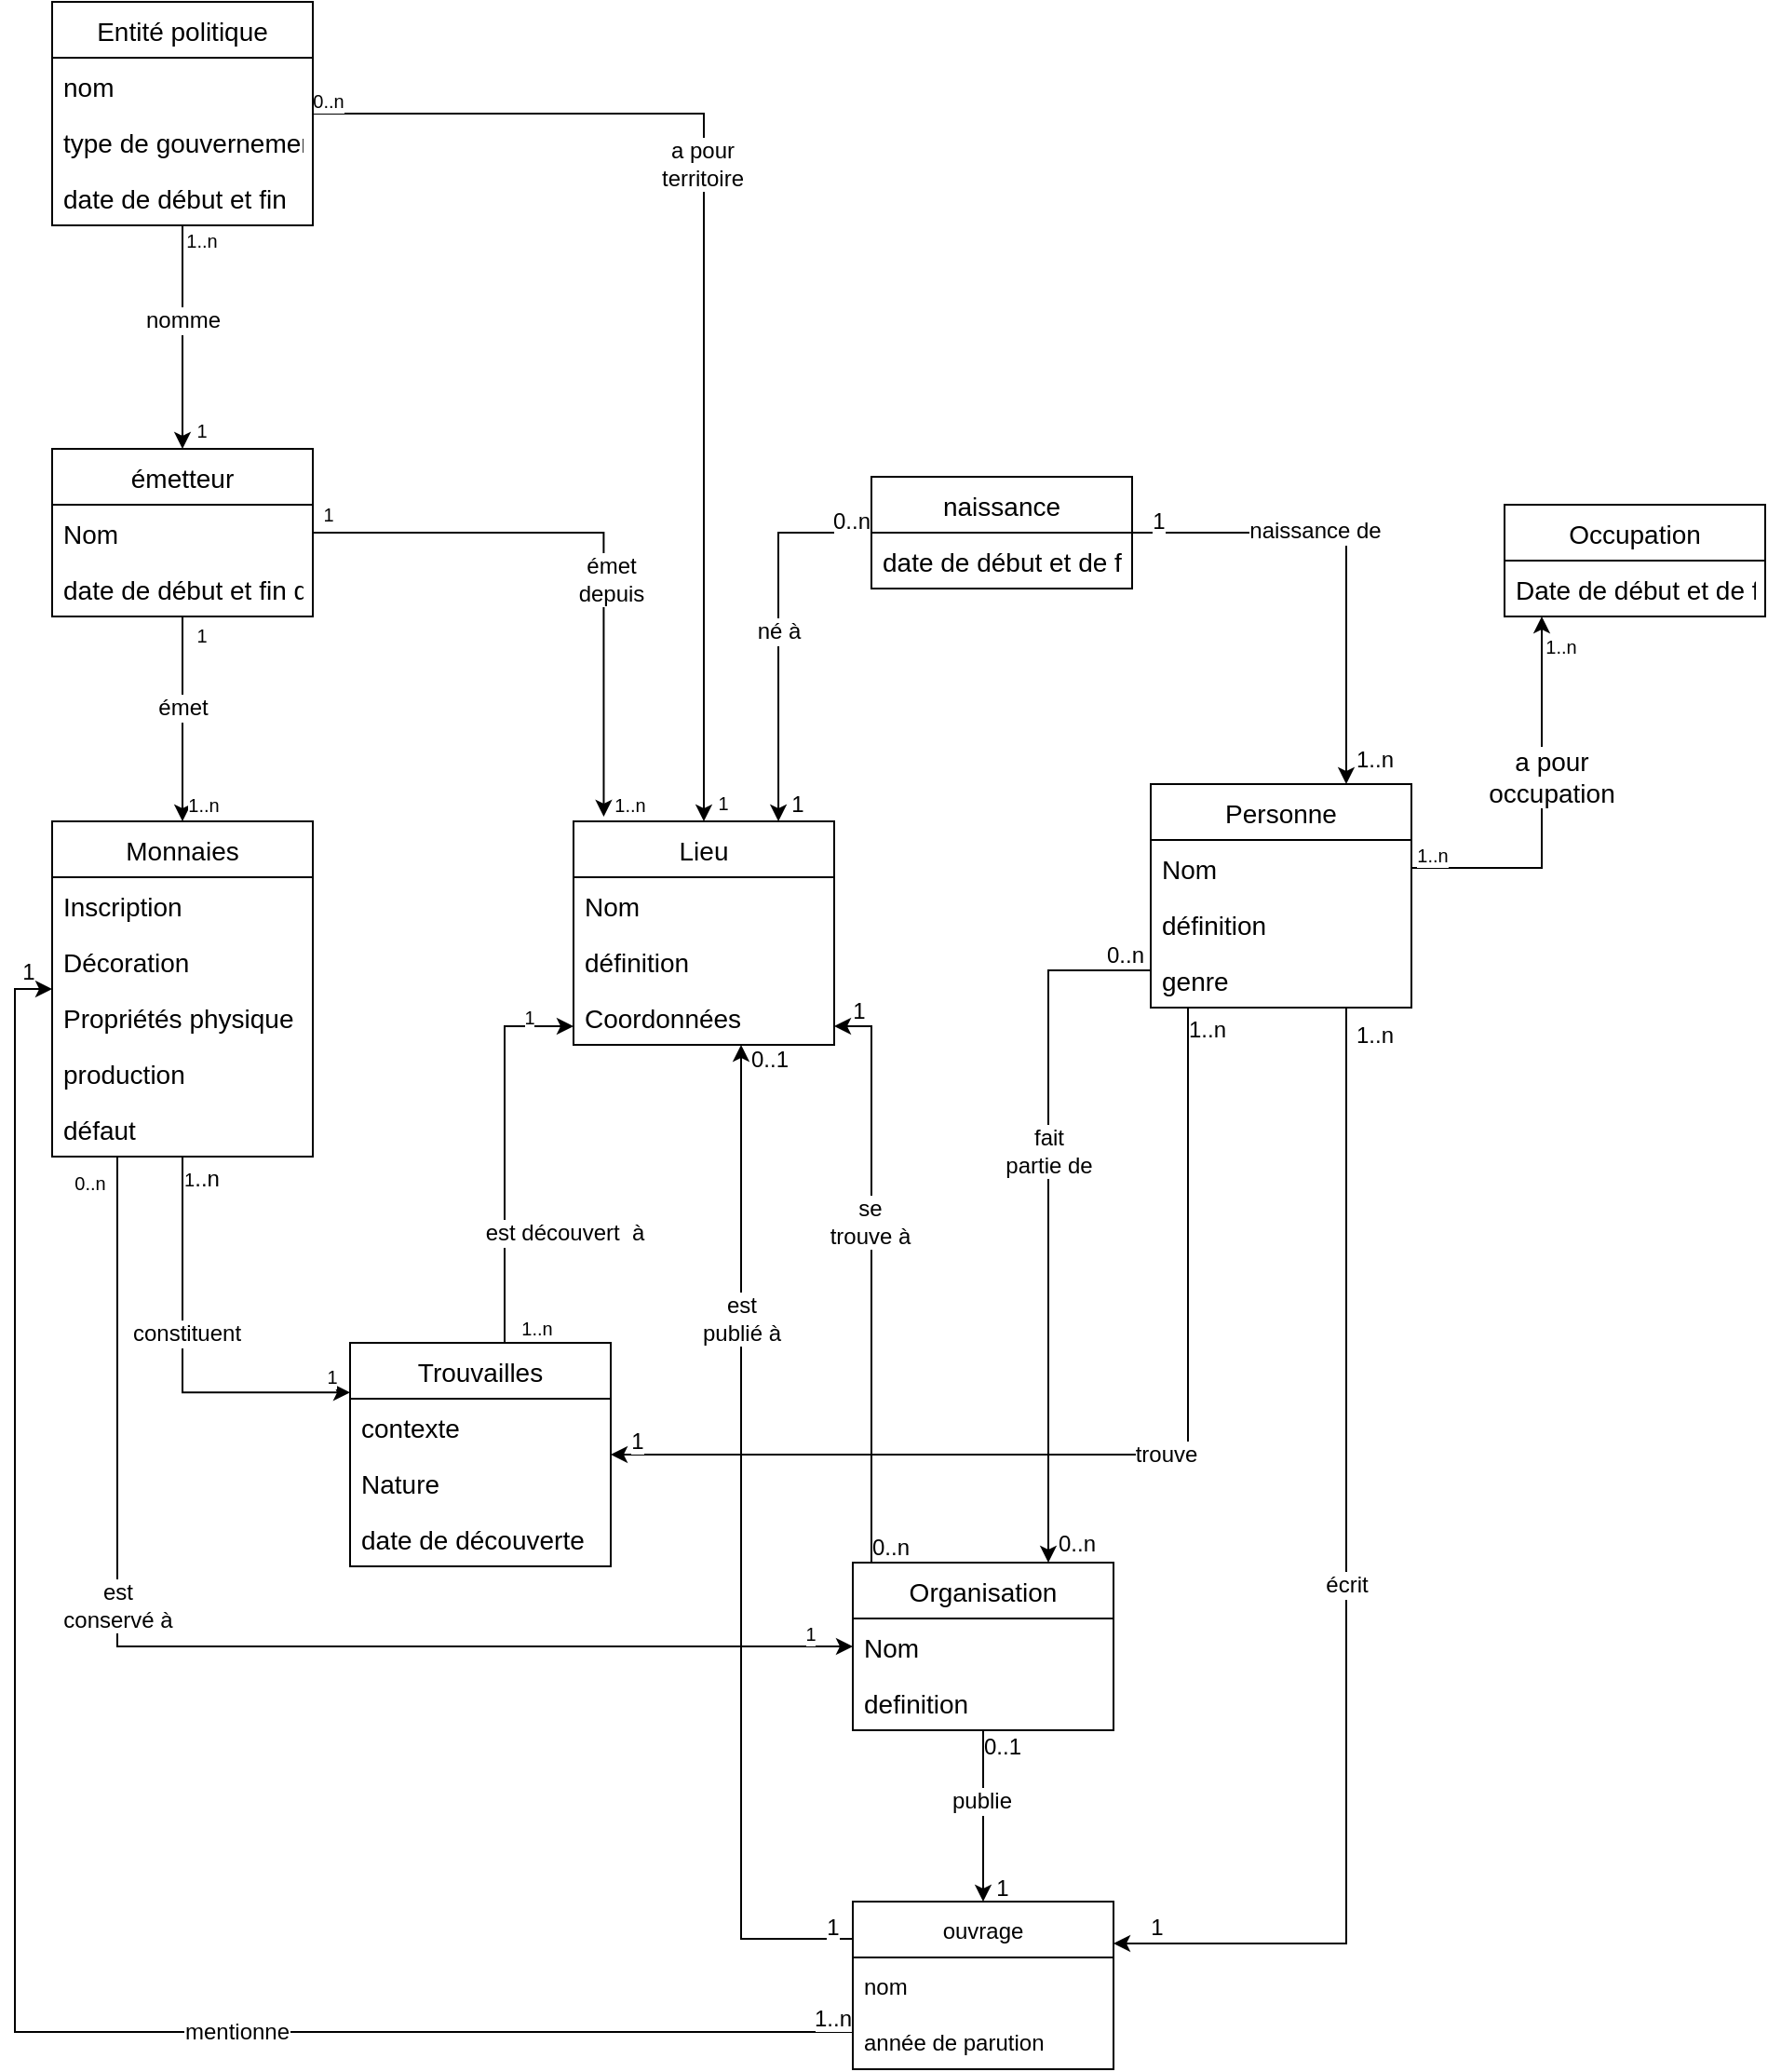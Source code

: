 <mxfile version="20.5.1" type="github">
  <diagram id="CjiaHMaBVddssaq4kyfS" name="Page-1">
    <mxGraphModel dx="1221" dy="1715" grid="1" gridSize="10" guides="1" tooltips="1" connect="1" arrows="1" fold="1" page="1" pageScale="1" pageWidth="850" pageHeight="1100" math="0" shadow="0">
      <root>
        <mxCell id="0" />
        <mxCell id="1" parent="0" />
        <mxCell id="xf_oXh0y7SjaSMI43Iii-91" style="edgeStyle=orthogonalEdgeStyle;rounded=0;orthogonalLoop=1;jettySize=auto;html=1;fontSize=10;exitX=0.75;exitY=0;exitDx=0;exitDy=0;" edge="1" parent="1" source="xf_oXh0y7SjaSMI43Iii-6" target="xf_oXh0y7SjaSMI43Iii-10">
          <mxGeometry relative="1" as="geometry">
            <Array as="points">
              <mxPoint x="283" y="520" />
              <mxPoint x="283" y="350" />
            </Array>
          </mxGeometry>
        </mxCell>
        <mxCell id="xf_oXh0y7SjaSMI43Iii-92" value="1" style="edgeLabel;html=1;align=center;verticalAlign=middle;resizable=0;points=[];fontSize=10;" vertex="1" connectable="0" parent="xf_oXh0y7SjaSMI43Iii-91">
          <mxGeometry x="0.722" y="-2" relative="1" as="geometry">
            <mxPoint x="8" y="-7" as="offset" />
          </mxGeometry>
        </mxCell>
        <mxCell id="xf_oXh0y7SjaSMI43Iii-93" value="1..n" style="edgeLabel;html=1;align=center;verticalAlign=bottom;resizable=0;points=[];fontSize=10;" vertex="1" connectable="0" parent="xf_oXh0y7SjaSMI43Iii-91">
          <mxGeometry x="-0.785" relative="1" as="geometry">
            <mxPoint x="17" y="3" as="offset" />
          </mxGeometry>
        </mxCell>
        <mxCell id="xf_oXh0y7SjaSMI43Iii-94" value="&lt;font style=&quot;font-size: 12px;&quot;&gt;est découvert&amp;nbsp; à&lt;br&gt;&lt;/font&gt;" style="edgeLabel;html=1;align=center;verticalAlign=middle;resizable=0;points=[];fontSize=10;" vertex="1" connectable="0" parent="xf_oXh0y7SjaSMI43Iii-91">
          <mxGeometry x="-0.291" relative="1" as="geometry">
            <mxPoint x="32" as="offset" />
          </mxGeometry>
        </mxCell>
        <mxCell id="xf_oXh0y7SjaSMI43Iii-6" value="Trouvailles" style="swimlane;fontStyle=0;childLayout=stackLayout;horizontal=1;startSize=30;horizontalStack=0;resizeParent=1;resizeParentMax=0;resizeLast=0;collapsible=1;marginBottom=0;fontSize=14;" vertex="1" parent="1">
          <mxGeometry x="200" y="520" width="140" height="120" as="geometry">
            <mxRectangle x="200" y="520" width="110" height="30" as="alternateBounds" />
          </mxGeometry>
        </mxCell>
        <mxCell id="xf_oXh0y7SjaSMI43Iii-7" value="contexte" style="text;strokeColor=none;fillColor=none;align=left;verticalAlign=middle;spacingLeft=4;spacingRight=4;overflow=hidden;points=[[0,0.5],[1,0.5]];portConstraint=eastwest;rotatable=0;fontSize=14;" vertex="1" parent="xf_oXh0y7SjaSMI43Iii-6">
          <mxGeometry y="30" width="140" height="30" as="geometry" />
        </mxCell>
        <mxCell id="xf_oXh0y7SjaSMI43Iii-8" value="Nature" style="text;strokeColor=none;fillColor=none;align=left;verticalAlign=middle;spacingLeft=4;spacingRight=4;overflow=hidden;points=[[0,0.5],[1,0.5]];portConstraint=eastwest;rotatable=0;fontSize=14;" vertex="1" parent="xf_oXh0y7SjaSMI43Iii-6">
          <mxGeometry y="60" width="140" height="30" as="geometry" />
        </mxCell>
        <mxCell id="xf_oXh0y7SjaSMI43Iii-178" value="date de découverte" style="text;strokeColor=none;fillColor=none;align=left;verticalAlign=middle;spacingLeft=4;spacingRight=4;overflow=hidden;points=[[0,0.5],[1,0.5]];portConstraint=eastwest;rotatable=0;fontSize=14;" vertex="1" parent="xf_oXh0y7SjaSMI43Iii-6">
          <mxGeometry y="90" width="140" height="30" as="geometry" />
        </mxCell>
        <mxCell id="xf_oXh0y7SjaSMI43Iii-10" value="Lieu" style="swimlane;fontStyle=0;childLayout=stackLayout;horizontal=1;startSize=30;horizontalStack=0;resizeParent=1;resizeParentMax=0;resizeLast=0;collapsible=1;marginBottom=0;fontSize=14;" vertex="1" parent="1">
          <mxGeometry x="320" y="240" width="140" height="120" as="geometry" />
        </mxCell>
        <mxCell id="xf_oXh0y7SjaSMI43Iii-11" value="Nom" style="text;strokeColor=none;fillColor=none;align=left;verticalAlign=middle;spacingLeft=4;spacingRight=4;overflow=hidden;points=[[0,0.5],[1,0.5]];portConstraint=eastwest;rotatable=0;fontSize=14;" vertex="1" parent="xf_oXh0y7SjaSMI43Iii-10">
          <mxGeometry y="30" width="140" height="30" as="geometry" />
        </mxCell>
        <mxCell id="xf_oXh0y7SjaSMI43Iii-12" value="définition" style="text;strokeColor=none;fillColor=none;align=left;verticalAlign=middle;spacingLeft=4;spacingRight=4;overflow=hidden;points=[[0,0.5],[1,0.5]];portConstraint=eastwest;rotatable=0;fontSize=14;" vertex="1" parent="xf_oXh0y7SjaSMI43Iii-10">
          <mxGeometry y="60" width="140" height="30" as="geometry" />
        </mxCell>
        <mxCell id="xf_oXh0y7SjaSMI43Iii-13" value="Coordonnées" style="text;strokeColor=none;fillColor=none;align=left;verticalAlign=middle;spacingLeft=4;spacingRight=4;overflow=hidden;points=[[0,0.5],[1,0.5]];portConstraint=eastwest;rotatable=0;fontSize=14;" vertex="1" parent="xf_oXh0y7SjaSMI43Iii-10">
          <mxGeometry y="90" width="140" height="30" as="geometry" />
        </mxCell>
        <mxCell id="xf_oXh0y7SjaSMI43Iii-118" style="edgeStyle=orthogonalEdgeStyle;rounded=0;orthogonalLoop=1;jettySize=auto;html=1;entryX=1;entryY=0.5;entryDx=0;entryDy=0;fontSize=10;" edge="1" parent="1" source="xf_oXh0y7SjaSMI43Iii-15" target="xf_oXh0y7SjaSMI43Iii-6">
          <mxGeometry relative="1" as="geometry">
            <Array as="points">
              <mxPoint x="650" y="580" />
            </Array>
          </mxGeometry>
        </mxCell>
        <mxCell id="xf_oXh0y7SjaSMI43Iii-161" value="trouve" style="edgeLabel;html=1;align=center;verticalAlign=middle;resizable=0;points=[];fontSize=12;" vertex="1" connectable="0" parent="xf_oXh0y7SjaSMI43Iii-118">
          <mxGeometry x="-0.109" y="2" relative="1" as="geometry">
            <mxPoint x="-7" y="-2" as="offset" />
          </mxGeometry>
        </mxCell>
        <mxCell id="xf_oXh0y7SjaSMI43Iii-174" value="1..n" style="edgeLabel;html=1;align=center;verticalAlign=middle;resizable=0;points=[];fontSize=12;" vertex="1" connectable="0" parent="xf_oXh0y7SjaSMI43Iii-118">
          <mxGeometry x="-0.958" relative="1" as="geometry">
            <mxPoint x="10" as="offset" />
          </mxGeometry>
        </mxCell>
        <mxCell id="xf_oXh0y7SjaSMI43Iii-175" value="1" style="edgeLabel;html=1;align=center;verticalAlign=bottom;resizable=0;points=[];fontSize=12;" vertex="1" connectable="0" parent="xf_oXh0y7SjaSMI43Iii-118">
          <mxGeometry x="0.95" y="1" relative="1" as="geometry">
            <mxPoint as="offset" />
          </mxGeometry>
        </mxCell>
        <mxCell id="xf_oXh0y7SjaSMI43Iii-120" style="edgeStyle=orthogonalEdgeStyle;rounded=0;orthogonalLoop=1;jettySize=auto;html=1;entryX=0.75;entryY=0;entryDx=0;entryDy=0;fontSize=14;" edge="1" parent="1" source="xf_oXh0y7SjaSMI43Iii-15" target="xf_oXh0y7SjaSMI43Iii-107">
          <mxGeometry relative="1" as="geometry">
            <Array as="points">
              <mxPoint x="575" y="320" />
            </Array>
          </mxGeometry>
        </mxCell>
        <mxCell id="xf_oXh0y7SjaSMI43Iii-159" value="&lt;div&gt;fait &lt;br&gt;&lt;/div&gt;&lt;div&gt;partie de&lt;br&gt;&lt;/div&gt;" style="edgeLabel;html=1;align=center;verticalAlign=middle;resizable=0;points=[];fontSize=12;" vertex="1" connectable="0" parent="xf_oXh0y7SjaSMI43Iii-120">
          <mxGeometry x="-0.188" relative="1" as="geometry">
            <mxPoint as="offset" />
          </mxGeometry>
        </mxCell>
        <mxCell id="xf_oXh0y7SjaSMI43Iii-172" value="0..n" style="edgeLabel;html=1;align=center;verticalAlign=bottom;resizable=0;points=[];fontSize=12;" vertex="1" connectable="0" parent="xf_oXh0y7SjaSMI43Iii-120">
          <mxGeometry x="-0.922" relative="1" as="geometry">
            <mxPoint as="offset" />
          </mxGeometry>
        </mxCell>
        <mxCell id="xf_oXh0y7SjaSMI43Iii-173" value="0..n" style="edgeLabel;html=1;align=center;verticalAlign=middle;resizable=0;points=[];fontSize=12;" vertex="1" connectable="0" parent="xf_oXh0y7SjaSMI43Iii-120">
          <mxGeometry x="0.947" relative="1" as="geometry">
            <mxPoint x="15" as="offset" />
          </mxGeometry>
        </mxCell>
        <mxCell id="xf_oXh0y7SjaSMI43Iii-145" style="edgeStyle=orthogonalEdgeStyle;rounded=0;orthogonalLoop=1;jettySize=auto;html=1;entryX=1;entryY=0.25;entryDx=0;entryDy=0;fontSize=12;exitX=0.75;exitY=1;exitDx=0;exitDy=0;" edge="1" parent="1" source="xf_oXh0y7SjaSMI43Iii-15" target="xf_oXh0y7SjaSMI43Iii-140">
          <mxGeometry relative="1" as="geometry">
            <mxPoint x="660" y="360" as="sourcePoint" />
          </mxGeometry>
        </mxCell>
        <mxCell id="xf_oXh0y7SjaSMI43Iii-148" value="écrit" style="edgeLabel;html=1;align=center;verticalAlign=middle;resizable=0;points=[];fontSize=12;" vertex="1" connectable="0" parent="xf_oXh0y7SjaSMI43Iii-145">
          <mxGeometry x="-0.013" relative="1" as="geometry">
            <mxPoint as="offset" />
          </mxGeometry>
        </mxCell>
        <mxCell id="xf_oXh0y7SjaSMI43Iii-176" value="1..n" style="edgeLabel;html=1;align=center;verticalAlign=middle;resizable=0;points=[];fontSize=12;" vertex="1" connectable="0" parent="xf_oXh0y7SjaSMI43Iii-145">
          <mxGeometry x="-0.952" y="2" relative="1" as="geometry">
            <mxPoint x="13" as="offset" />
          </mxGeometry>
        </mxCell>
        <mxCell id="xf_oXh0y7SjaSMI43Iii-177" value="1" style="edgeLabel;html=1;align=center;verticalAlign=bottom;resizable=0;points=[];fontSize=12;" vertex="1" connectable="0" parent="xf_oXh0y7SjaSMI43Iii-145">
          <mxGeometry x="0.93" relative="1" as="geometry">
            <mxPoint x="1" as="offset" />
          </mxGeometry>
        </mxCell>
        <mxCell id="xf_oXh0y7SjaSMI43Iii-15" value="Personne" style="swimlane;fontStyle=0;childLayout=stackLayout;horizontal=1;startSize=30;horizontalStack=0;resizeParent=1;resizeParentMax=0;resizeLast=0;collapsible=1;marginBottom=0;fontSize=14;" vertex="1" parent="1">
          <mxGeometry x="630" y="220" width="140" height="120" as="geometry">
            <mxRectangle x="630" y="220" width="100" height="30" as="alternateBounds" />
          </mxGeometry>
        </mxCell>
        <mxCell id="xf_oXh0y7SjaSMI43Iii-16" value="Nom" style="text;strokeColor=none;fillColor=none;align=left;verticalAlign=middle;spacingLeft=4;spacingRight=4;overflow=hidden;points=[[0,0.5],[1,0.5]];portConstraint=eastwest;rotatable=0;fontSize=14;" vertex="1" parent="xf_oXh0y7SjaSMI43Iii-15">
          <mxGeometry y="30" width="140" height="30" as="geometry" />
        </mxCell>
        <mxCell id="xf_oXh0y7SjaSMI43Iii-47" value="définition" style="text;strokeColor=none;fillColor=none;align=left;verticalAlign=middle;spacingLeft=4;spacingRight=4;overflow=hidden;points=[[0,0.5],[1,0.5]];portConstraint=eastwest;rotatable=0;fontSize=14;" vertex="1" parent="xf_oXh0y7SjaSMI43Iii-15">
          <mxGeometry y="60" width="140" height="30" as="geometry" />
        </mxCell>
        <mxCell id="xf_oXh0y7SjaSMI43Iii-46" value="genre" style="text;strokeColor=none;fillColor=none;align=left;verticalAlign=middle;spacingLeft=4;spacingRight=4;overflow=hidden;points=[[0,0.5],[1,0.5]];portConstraint=eastwest;rotatable=0;fontSize=14;" vertex="1" parent="xf_oXh0y7SjaSMI43Iii-15">
          <mxGeometry y="90" width="140" height="30" as="geometry" />
        </mxCell>
        <mxCell id="xf_oXh0y7SjaSMI43Iii-19" value="Occupation" style="swimlane;fontStyle=0;childLayout=stackLayout;horizontal=1;startSize=30;horizontalStack=0;resizeParent=1;resizeParentMax=0;resizeLast=0;collapsible=1;marginBottom=0;fontSize=14;" vertex="1" parent="1">
          <mxGeometry x="820" y="70" width="140" height="60" as="geometry" />
        </mxCell>
        <mxCell id="xf_oXh0y7SjaSMI43Iii-21" value="Date de début et de fin" style="text;strokeColor=none;fillColor=none;align=left;verticalAlign=middle;spacingLeft=4;spacingRight=4;overflow=hidden;points=[[0,0.5],[1,0.5]];portConstraint=eastwest;rotatable=0;fontSize=14;" vertex="1" parent="xf_oXh0y7SjaSMI43Iii-19">
          <mxGeometry y="30" width="140" height="30" as="geometry" />
        </mxCell>
        <mxCell id="xf_oXh0y7SjaSMI43Iii-102" style="edgeStyle=orthogonalEdgeStyle;rounded=0;orthogonalLoop=1;jettySize=auto;html=1;fontSize=12;exitX=0.5;exitY=1;exitDx=0;exitDy=0;entryX=0;entryY=0.222;entryDx=0;entryDy=0;entryPerimeter=0;" edge="1" parent="1" source="xf_oXh0y7SjaSMI43Iii-24" target="xf_oXh0y7SjaSMI43Iii-6">
          <mxGeometry relative="1" as="geometry">
            <mxPoint x="190" y="580" as="targetPoint" />
            <Array as="points">
              <mxPoint x="110" y="547" />
            </Array>
          </mxGeometry>
        </mxCell>
        <mxCell id="xf_oXh0y7SjaSMI43Iii-104" value="constituent" style="edgeLabel;html=1;align=center;verticalAlign=middle;resizable=0;points=[];fontSize=12;" vertex="1" connectable="0" parent="xf_oXh0y7SjaSMI43Iii-102">
          <mxGeometry x="-0.128" y="2" relative="1" as="geometry">
            <mxPoint as="offset" />
          </mxGeometry>
        </mxCell>
        <mxCell id="xf_oXh0y7SjaSMI43Iii-105" value="&lt;font style=&quot;font-size: 10px;&quot;&gt;1&lt;/font&gt;..n" style="edgeLabel;html=1;align=center;verticalAlign=bottom;resizable=0;points=[];fontSize=12;" vertex="1" connectable="0" parent="xf_oXh0y7SjaSMI43Iii-102">
          <mxGeometry x="-0.923" relative="1" as="geometry">
            <mxPoint x="10" y="12" as="offset" />
          </mxGeometry>
        </mxCell>
        <mxCell id="xf_oXh0y7SjaSMI43Iii-106" value="1" style="edgeLabel;html=1;align=center;verticalAlign=bottom;resizable=0;points=[];fontSize=10;" vertex="1" connectable="0" parent="xf_oXh0y7SjaSMI43Iii-102">
          <mxGeometry x="0.933" y="-1" relative="1" as="geometry">
            <mxPoint x="-3" y="-1" as="offset" />
          </mxGeometry>
        </mxCell>
        <mxCell id="xf_oXh0y7SjaSMI43Iii-122" style="edgeStyle=orthogonalEdgeStyle;rounded=0;orthogonalLoop=1;jettySize=auto;html=1;entryX=0;entryY=0.5;entryDx=0;entryDy=0;fontSize=14;exitX=0.25;exitY=1;exitDx=0;exitDy=0;" edge="1" parent="1" source="xf_oXh0y7SjaSMI43Iii-24" target="xf_oXh0y7SjaSMI43Iii-108">
          <mxGeometry relative="1" as="geometry" />
        </mxCell>
        <mxCell id="xf_oXh0y7SjaSMI43Iii-133" value="&lt;font style=&quot;font-size: 10px;&quot;&gt;0..n&lt;/font&gt;" style="edgeLabel;html=1;align=center;verticalAlign=middle;resizable=0;points=[];fontSize=14;" vertex="1" connectable="0" parent="xf_oXh0y7SjaSMI43Iii-122">
          <mxGeometry x="-0.961" y="-1" relative="1" as="geometry">
            <mxPoint x="-14" as="offset" />
          </mxGeometry>
        </mxCell>
        <mxCell id="xf_oXh0y7SjaSMI43Iii-134" value="1" style="edgeLabel;html=1;align=center;verticalAlign=bottom;resizable=0;points=[];fontSize=10;" vertex="1" connectable="0" parent="xf_oXh0y7SjaSMI43Iii-122">
          <mxGeometry x="0.93" y="-1" relative="1" as="geometry">
            <mxPoint as="offset" />
          </mxGeometry>
        </mxCell>
        <mxCell id="xf_oXh0y7SjaSMI43Iii-135" value="&lt;div&gt;&lt;font style=&quot;font-size: 12px;&quot;&gt;est &lt;br&gt;&lt;/font&gt;&lt;/div&gt;&lt;div&gt;&lt;font style=&quot;font-size: 12px;&quot;&gt;conservé à&lt;/font&gt;&lt;/div&gt;" style="edgeLabel;html=1;align=center;verticalAlign=middle;resizable=0;points=[];fontSize=10;" vertex="1" connectable="0" parent="xf_oXh0y7SjaSMI43Iii-122">
          <mxGeometry x="-0.267" relative="1" as="geometry">
            <mxPoint as="offset" />
          </mxGeometry>
        </mxCell>
        <mxCell id="xf_oXh0y7SjaSMI43Iii-24" value="Monnaies" style="swimlane;fontStyle=0;childLayout=stackLayout;horizontal=1;startSize=30;horizontalStack=0;resizeParent=1;resizeParentMax=0;resizeLast=0;collapsible=1;marginBottom=0;fontSize=14;" vertex="1" parent="1">
          <mxGeometry x="40" y="240" width="140" height="180" as="geometry">
            <mxRectangle x="40" y="240" width="100" height="30" as="alternateBounds" />
          </mxGeometry>
        </mxCell>
        <mxCell id="xf_oXh0y7SjaSMI43Iii-25" value="Inscription" style="text;strokeColor=none;fillColor=none;align=left;verticalAlign=middle;spacingLeft=4;spacingRight=4;overflow=hidden;points=[[0,0.5],[1,0.5]];portConstraint=eastwest;rotatable=0;fontSize=14;" vertex="1" parent="xf_oXh0y7SjaSMI43Iii-24">
          <mxGeometry y="30" width="140" height="30" as="geometry" />
        </mxCell>
        <mxCell id="xf_oXh0y7SjaSMI43Iii-26" value="Décoration" style="text;strokeColor=none;fillColor=none;align=left;verticalAlign=middle;spacingLeft=4;spacingRight=4;overflow=hidden;points=[[0,0.5],[1,0.5]];portConstraint=eastwest;rotatable=0;fontSize=14;" vertex="1" parent="xf_oXh0y7SjaSMI43Iii-24">
          <mxGeometry y="60" width="140" height="30" as="geometry" />
        </mxCell>
        <mxCell id="xf_oXh0y7SjaSMI43Iii-27" value="Propriétés physique" style="text;strokeColor=none;fillColor=none;align=left;verticalAlign=middle;spacingLeft=4;spacingRight=4;overflow=hidden;points=[[0,0.5],[1,0.5]];portConstraint=eastwest;rotatable=0;fontSize=14;" vertex="1" parent="xf_oXh0y7SjaSMI43Iii-24">
          <mxGeometry y="90" width="140" height="30" as="geometry" />
        </mxCell>
        <mxCell id="xf_oXh0y7SjaSMI43Iii-40" value="production" style="text;strokeColor=none;fillColor=none;align=left;verticalAlign=middle;spacingLeft=4;spacingRight=4;overflow=hidden;points=[[0,0.5],[1,0.5]];portConstraint=eastwest;rotatable=0;fontSize=14;" vertex="1" parent="xf_oXh0y7SjaSMI43Iii-24">
          <mxGeometry y="120" width="140" height="30" as="geometry" />
        </mxCell>
        <mxCell id="xf_oXh0y7SjaSMI43Iii-41" value="défaut" style="text;strokeColor=none;fillColor=none;align=left;verticalAlign=middle;spacingLeft=4;spacingRight=4;overflow=hidden;points=[[0,0.5],[1,0.5]];portConstraint=eastwest;rotatable=0;fontSize=14;" vertex="1" parent="xf_oXh0y7SjaSMI43Iii-24">
          <mxGeometry y="150" width="140" height="30" as="geometry" />
        </mxCell>
        <mxCell id="xf_oXh0y7SjaSMI43Iii-60" style="edgeStyle=orthogonalEdgeStyle;rounded=0;orthogonalLoop=1;jettySize=auto;html=1;entryX=0.5;entryY=0;entryDx=0;entryDy=0;fontSize=10;" edge="1" parent="1" source="xf_oXh0y7SjaSMI43Iii-42" target="xf_oXh0y7SjaSMI43Iii-24">
          <mxGeometry relative="1" as="geometry" />
        </mxCell>
        <mxCell id="xf_oXh0y7SjaSMI43Iii-61" value="1" style="edgeLabel;html=1;align=center;verticalAlign=middle;resizable=0;points=[];fontSize=10;labelBackgroundColor=none;" vertex="1" connectable="0" parent="xf_oXh0y7SjaSMI43Iii-60">
          <mxGeometry x="-0.893" relative="1" as="geometry">
            <mxPoint x="10" y="4" as="offset" />
          </mxGeometry>
        </mxCell>
        <mxCell id="xf_oXh0y7SjaSMI43Iii-62" value="1..n" style="edgeLabel;html=1;align=center;verticalAlign=middle;resizable=0;points=[];fontSize=10;labelBackgroundColor=default;" vertex="1" connectable="0" parent="xf_oXh0y7SjaSMI43Iii-60">
          <mxGeometry x="0.883" relative="1" as="geometry">
            <mxPoint x="11" y="-3" as="offset" />
          </mxGeometry>
        </mxCell>
        <mxCell id="xf_oXh0y7SjaSMI43Iii-63" value="émet" style="edgeLabel;html=1;align=center;verticalAlign=middle;resizable=0;points=[];fontSize=12;" vertex="1" connectable="0" parent="xf_oXh0y7SjaSMI43Iii-60">
          <mxGeometry x="-0.114" relative="1" as="geometry">
            <mxPoint as="offset" />
          </mxGeometry>
        </mxCell>
        <mxCell id="xf_oXh0y7SjaSMI43Iii-78" style="edgeStyle=orthogonalEdgeStyle;rounded=0;orthogonalLoop=1;jettySize=auto;html=1;fontSize=10;entryX=0.116;entryY=-0.021;entryDx=0;entryDy=0;entryPerimeter=0;" edge="1" parent="1" source="xf_oXh0y7SjaSMI43Iii-42" target="xf_oXh0y7SjaSMI43Iii-10">
          <mxGeometry relative="1" as="geometry" />
        </mxCell>
        <mxCell id="xf_oXh0y7SjaSMI43Iii-79" value="1" style="edgeLabel;html=1;align=center;verticalAlign=bottom;resizable=0;points=[];fontSize=10;" vertex="1" connectable="0" parent="xf_oXh0y7SjaSMI43Iii-78">
          <mxGeometry x="-0.948" y="2" relative="1" as="geometry">
            <mxPoint as="offset" />
          </mxGeometry>
        </mxCell>
        <mxCell id="xf_oXh0y7SjaSMI43Iii-80" value="1..n" style="edgeLabel;html=1;align=center;verticalAlign=middle;resizable=0;points=[];fontSize=10;" vertex="1" connectable="0" parent="xf_oXh0y7SjaSMI43Iii-78">
          <mxGeometry x="0.917" y="1" relative="1" as="geometry">
            <mxPoint x="13" y="6" as="offset" />
          </mxGeometry>
        </mxCell>
        <mxCell id="xf_oXh0y7SjaSMI43Iii-81" value="&lt;div style=&quot;font-size: 12px;&quot;&gt;&lt;font style=&quot;font-size: 12px;&quot;&gt;&lt;font style=&quot;font-size: 12px;&quot;&gt;émet&lt;/font&gt;&lt;/font&gt;&lt;/div&gt;&lt;div style=&quot;font-size: 12px;&quot;&gt;&lt;font style=&quot;font-size: 12px;&quot;&gt;&lt;font style=&quot;font-size: 12px;&quot;&gt;depuis&lt;/font&gt;&lt;/font&gt;&lt;/div&gt;" style="edgeLabel;html=1;align=center;verticalAlign=middle;resizable=0;points=[];fontSize=12;" vertex="1" connectable="0" parent="xf_oXh0y7SjaSMI43Iii-78">
          <mxGeometry x="0.111" y="-1" relative="1" as="geometry">
            <mxPoint x="5" y="9" as="offset" />
          </mxGeometry>
        </mxCell>
        <mxCell id="xf_oXh0y7SjaSMI43Iii-42" value="émetteur" style="swimlane;fontStyle=0;childLayout=stackLayout;horizontal=1;startSize=30;horizontalStack=0;resizeParent=1;resizeParentMax=0;resizeLast=0;collapsible=1;marginBottom=0;fontSize=14;html=0;" vertex="1" parent="1">
          <mxGeometry x="40" y="40" width="140" height="90" as="geometry" />
        </mxCell>
        <mxCell id="xf_oXh0y7SjaSMI43Iii-43" value="Nom" style="text;strokeColor=none;fillColor=none;align=left;verticalAlign=middle;spacingLeft=4;spacingRight=4;overflow=hidden;points=[[0,0.5],[1,0.5]];portConstraint=eastwest;rotatable=0;fontSize=14;html=0;" vertex="1" parent="xf_oXh0y7SjaSMI43Iii-42">
          <mxGeometry y="30" width="140" height="30" as="geometry" />
        </mxCell>
        <mxCell id="xf_oXh0y7SjaSMI43Iii-52" value="date de début et fin d&#39;émission" style="text;strokeColor=none;fillColor=none;align=left;verticalAlign=middle;spacingLeft=4;spacingRight=4;overflow=hidden;points=[[0,0.5],[1,0.5]];portConstraint=eastwest;rotatable=0;fontSize=14;html=0;" vertex="1" parent="xf_oXh0y7SjaSMI43Iii-42">
          <mxGeometry y="60" width="140" height="30" as="geometry" />
        </mxCell>
        <mxCell id="xf_oXh0y7SjaSMI43Iii-82" style="edgeStyle=orthogonalEdgeStyle;rounded=0;orthogonalLoop=1;jettySize=auto;html=1;entryX=0.5;entryY=0;entryDx=0;entryDy=0;fontSize=12;" edge="1" parent="1" source="xf_oXh0y7SjaSMI43Iii-48" target="xf_oXh0y7SjaSMI43Iii-42">
          <mxGeometry relative="1" as="geometry" />
        </mxCell>
        <mxCell id="xf_oXh0y7SjaSMI43Iii-83" value="nomme " style="edgeLabel;html=1;align=center;verticalAlign=middle;resizable=0;points=[];fontSize=12;" vertex="1" connectable="0" parent="xf_oXh0y7SjaSMI43Iii-82">
          <mxGeometry x="-0.154" relative="1" as="geometry">
            <mxPoint as="offset" />
          </mxGeometry>
        </mxCell>
        <mxCell id="xf_oXh0y7SjaSMI43Iii-84" value="1..n" style="edgeLabel;html=1;align=center;verticalAlign=middle;resizable=0;points=[];fontSize=10;" vertex="1" connectable="0" parent="xf_oXh0y7SjaSMI43Iii-82">
          <mxGeometry x="-0.87" y="-1" relative="1" as="geometry">
            <mxPoint x="11" as="offset" />
          </mxGeometry>
        </mxCell>
        <mxCell id="xf_oXh0y7SjaSMI43Iii-85" value="1" style="edgeLabel;html=1;align=center;verticalAlign=middle;resizable=0;points=[];fontSize=10;" vertex="1" connectable="0" parent="xf_oXh0y7SjaSMI43Iii-82">
          <mxGeometry x="0.76" y="1" relative="1" as="geometry">
            <mxPoint x="9" y="4" as="offset" />
          </mxGeometry>
        </mxCell>
        <mxCell id="xf_oXh0y7SjaSMI43Iii-86" style="edgeStyle=orthogonalEdgeStyle;rounded=0;orthogonalLoop=1;jettySize=auto;html=1;entryX=0.5;entryY=0;entryDx=0;entryDy=0;fontSize=10;" edge="1" parent="1" source="xf_oXh0y7SjaSMI43Iii-48" target="xf_oXh0y7SjaSMI43Iii-10">
          <mxGeometry relative="1" as="geometry" />
        </mxCell>
        <mxCell id="xf_oXh0y7SjaSMI43Iii-88" value="0..n" style="edgeLabel;html=1;align=center;verticalAlign=bottom;resizable=0;points=[];fontSize=10;" vertex="1" connectable="0" parent="xf_oXh0y7SjaSMI43Iii-86">
          <mxGeometry x="-0.973" y="-1" relative="1" as="geometry">
            <mxPoint as="offset" />
          </mxGeometry>
        </mxCell>
        <mxCell id="xf_oXh0y7SjaSMI43Iii-89" value="1" style="edgeLabel;html=1;align=center;verticalAlign=middle;resizable=0;points=[];fontSize=10;" vertex="1" connectable="0" parent="xf_oXh0y7SjaSMI43Iii-86">
          <mxGeometry x="0.956" relative="1" as="geometry">
            <mxPoint x="10" y="3" as="offset" />
          </mxGeometry>
        </mxCell>
        <mxCell id="xf_oXh0y7SjaSMI43Iii-90" value="&lt;div style=&quot;font-size: 12px;&quot;&gt;&lt;font style=&quot;font-size: 12px;&quot;&gt;a pour&lt;/font&gt;&lt;/div&gt;&lt;div style=&quot;font-size: 12px;&quot;&gt;&lt;font style=&quot;font-size: 12px;&quot;&gt;territoire&lt;/font&gt;&lt;/div&gt;" style="edgeLabel;html=1;align=center;verticalAlign=middle;resizable=0;points=[];fontSize=10;" vertex="1" connectable="0" parent="xf_oXh0y7SjaSMI43Iii-86">
          <mxGeometry x="-0.199" y="-1" relative="1" as="geometry">
            <mxPoint as="offset" />
          </mxGeometry>
        </mxCell>
        <mxCell id="xf_oXh0y7SjaSMI43Iii-48" value="Entité politique" style="swimlane;fontStyle=0;childLayout=stackLayout;horizontal=1;startSize=30;horizontalStack=0;resizeParent=1;resizeParentMax=0;resizeLast=0;collapsible=1;marginBottom=0;fontSize=14;html=0;" vertex="1" parent="1">
          <mxGeometry x="40" y="-200" width="140" height="120" as="geometry" />
        </mxCell>
        <mxCell id="xf_oXh0y7SjaSMI43Iii-49" value="nom" style="text;strokeColor=none;fillColor=none;align=left;verticalAlign=middle;spacingLeft=4;spacingRight=4;overflow=hidden;points=[[0,0.5],[1,0.5]];portConstraint=eastwest;rotatable=0;fontSize=14;html=0;" vertex="1" parent="xf_oXh0y7SjaSMI43Iii-48">
          <mxGeometry y="30" width="140" height="30" as="geometry" />
        </mxCell>
        <mxCell id="xf_oXh0y7SjaSMI43Iii-50" value="type de gouvernement" style="text;strokeColor=none;fillColor=none;align=left;verticalAlign=middle;spacingLeft=4;spacingRight=4;overflow=hidden;points=[[0,0.5],[1,0.5]];portConstraint=eastwest;rotatable=0;fontSize=14;html=0;" vertex="1" parent="xf_oXh0y7SjaSMI43Iii-48">
          <mxGeometry y="60" width="140" height="30" as="geometry" />
        </mxCell>
        <mxCell id="xf_oXh0y7SjaSMI43Iii-51" value="date de début et fin" style="text;strokeColor=none;fillColor=none;align=left;verticalAlign=middle;spacingLeft=4;spacingRight=4;overflow=hidden;points=[[0,0.5],[1,0.5]];portConstraint=eastwest;rotatable=0;fontSize=14;html=0;" vertex="1" parent="xf_oXh0y7SjaSMI43Iii-48">
          <mxGeometry y="90" width="140" height="30" as="geometry" />
        </mxCell>
        <mxCell id="xf_oXh0y7SjaSMI43Iii-53" style="edgeStyle=orthogonalEdgeStyle;rounded=0;orthogonalLoop=1;jettySize=auto;html=1;exitX=1;exitY=0.5;exitDx=0;exitDy=0;fontSize=14;" edge="1" parent="1" source="xf_oXh0y7SjaSMI43Iii-16" target="xf_oXh0y7SjaSMI43Iii-19">
          <mxGeometry relative="1" as="geometry">
            <Array as="points">
              <mxPoint x="840" y="265" />
            </Array>
          </mxGeometry>
        </mxCell>
        <mxCell id="xf_oXh0y7SjaSMI43Iii-54" value="&lt;div&gt;a pour &lt;br&gt;&lt;/div&gt;&lt;div&gt;occupation&lt;/div&gt;" style="edgeLabel;html=1;align=center;verticalAlign=middle;resizable=0;points=[];fontSize=14;" vertex="1" connectable="0" parent="xf_oXh0y7SjaSMI43Iii-53">
          <mxGeometry x="0.163" y="2" relative="1" as="geometry">
            <mxPoint x="7" as="offset" />
          </mxGeometry>
        </mxCell>
        <mxCell id="xf_oXh0y7SjaSMI43Iii-56" value="1..n" style="edgeLabel;html=1;align=center;verticalAlign=bottom;resizable=0;points=[];fontSize=10;" vertex="1" connectable="0" parent="xf_oXh0y7SjaSMI43Iii-53">
          <mxGeometry x="0.9" relative="1" as="geometry">
            <mxPoint x="10" y="14" as="offset" />
          </mxGeometry>
        </mxCell>
        <mxCell id="xf_oXh0y7SjaSMI43Iii-57" value="1..n" style="edgeLabel;html=1;align=center;verticalAlign=bottom;resizable=0;points=[];fontSize=10;" vertex="1" connectable="0" parent="xf_oXh0y7SjaSMI43Iii-53">
          <mxGeometry x="-0.958" y="-1" relative="1" as="geometry">
            <mxPoint x="6" as="offset" />
          </mxGeometry>
        </mxCell>
        <mxCell id="xf_oXh0y7SjaSMI43Iii-119" style="edgeStyle=orthogonalEdgeStyle;rounded=0;orthogonalLoop=1;jettySize=auto;html=1;fontSize=14;" edge="1" parent="1" source="xf_oXh0y7SjaSMI43Iii-107" target="xf_oXh0y7SjaSMI43Iii-10">
          <mxGeometry relative="1" as="geometry">
            <mxPoint x="440" y="370" as="targetPoint" />
            <Array as="points">
              <mxPoint x="480" y="350" />
            </Array>
          </mxGeometry>
        </mxCell>
        <mxCell id="xf_oXh0y7SjaSMI43Iii-158" value="&lt;div&gt;se &lt;br&gt;&lt;/div&gt;&lt;div&gt;trouve à&lt;br&gt;&lt;/div&gt;" style="edgeLabel;html=1;align=center;verticalAlign=middle;resizable=0;points=[];fontSize=12;" vertex="1" connectable="0" parent="xf_oXh0y7SjaSMI43Iii-119">
          <mxGeometry x="0.189" y="1" relative="1" as="geometry">
            <mxPoint as="offset" />
          </mxGeometry>
        </mxCell>
        <mxCell id="xf_oXh0y7SjaSMI43Iii-168" value="0..n" style="edgeLabel;html=1;align=center;verticalAlign=middle;resizable=0;points=[];fontSize=12;" vertex="1" connectable="0" parent="xf_oXh0y7SjaSMI43Iii-119">
          <mxGeometry x="-0.903" y="-2" relative="1" as="geometry">
            <mxPoint x="8" y="7" as="offset" />
          </mxGeometry>
        </mxCell>
        <mxCell id="xf_oXh0y7SjaSMI43Iii-169" value="1" style="edgeLabel;html=1;align=center;verticalAlign=bottom;resizable=0;points=[];fontSize=12;" vertex="1" connectable="0" parent="xf_oXh0y7SjaSMI43Iii-119">
          <mxGeometry x="0.92" relative="1" as="geometry">
            <mxPoint as="offset" />
          </mxGeometry>
        </mxCell>
        <mxCell id="xf_oXh0y7SjaSMI43Iii-144" style="edgeStyle=orthogonalEdgeStyle;rounded=0;orthogonalLoop=1;jettySize=auto;html=1;entryX=0.5;entryY=0;entryDx=0;entryDy=0;fontSize=12;" edge="1" parent="1" source="xf_oXh0y7SjaSMI43Iii-107" target="xf_oXh0y7SjaSMI43Iii-140">
          <mxGeometry relative="1" as="geometry" />
        </mxCell>
        <mxCell id="xf_oXh0y7SjaSMI43Iii-147" value="publie" style="edgeLabel;html=1;align=center;verticalAlign=middle;resizable=0;points=[];fontSize=12;" vertex="1" connectable="0" parent="xf_oXh0y7SjaSMI43Iii-144">
          <mxGeometry x="-0.173" y="-1" relative="1" as="geometry">
            <mxPoint as="offset" />
          </mxGeometry>
        </mxCell>
        <mxCell id="xf_oXh0y7SjaSMI43Iii-165" value="0..1" style="edgeLabel;html=1;align=center;verticalAlign=middle;resizable=0;points=[];fontSize=12;" vertex="1" connectable="0" parent="xf_oXh0y7SjaSMI43Iii-144">
          <mxGeometry x="-0.811" relative="1" as="geometry">
            <mxPoint x="10" as="offset" />
          </mxGeometry>
        </mxCell>
        <mxCell id="xf_oXh0y7SjaSMI43Iii-166" value="1" style="edgeLabel;html=1;align=center;verticalAlign=middle;resizable=0;points=[];fontSize=12;" vertex="1" connectable="0" parent="xf_oXh0y7SjaSMI43Iii-144">
          <mxGeometry x="0.846" relative="1" as="geometry">
            <mxPoint x="10" as="offset" />
          </mxGeometry>
        </mxCell>
        <mxCell id="xf_oXh0y7SjaSMI43Iii-107" value="Organisation" style="swimlane;fontStyle=0;childLayout=stackLayout;horizontal=1;startSize=30;horizontalStack=0;resizeParent=1;resizeParentMax=0;resizeLast=0;collapsible=1;marginBottom=0;labelBackgroundColor=default;fontSize=14;html=0;" vertex="1" parent="1">
          <mxGeometry x="470" y="638" width="140" height="90" as="geometry" />
        </mxCell>
        <mxCell id="xf_oXh0y7SjaSMI43Iii-108" value="Nom" style="text;strokeColor=none;fillColor=none;align=left;verticalAlign=middle;spacingLeft=4;spacingRight=4;overflow=hidden;points=[[0,0.5],[1,0.5]];portConstraint=eastwest;rotatable=0;labelBackgroundColor=default;fontSize=14;html=0;" vertex="1" parent="xf_oXh0y7SjaSMI43Iii-107">
          <mxGeometry y="30" width="140" height="30" as="geometry" />
        </mxCell>
        <mxCell id="xf_oXh0y7SjaSMI43Iii-109" value="definition" style="text;strokeColor=none;fillColor=none;align=left;verticalAlign=middle;spacingLeft=4;spacingRight=4;overflow=hidden;points=[[0,0.5],[1,0.5]];portConstraint=eastwest;rotatable=0;labelBackgroundColor=default;fontSize=14;html=0;" vertex="1" parent="xf_oXh0y7SjaSMI43Iii-107">
          <mxGeometry y="60" width="140" height="30" as="geometry" />
        </mxCell>
        <mxCell id="xf_oXh0y7SjaSMI43Iii-130" style="edgeStyle=orthogonalEdgeStyle;rounded=0;orthogonalLoop=1;jettySize=auto;html=1;entryX=0.75;entryY=0;entryDx=0;entryDy=0;fontSize=14;" edge="1" parent="1" source="xf_oXh0y7SjaSMI43Iii-123" target="xf_oXh0y7SjaSMI43Iii-15">
          <mxGeometry relative="1" as="geometry" />
        </mxCell>
        <mxCell id="xf_oXh0y7SjaSMI43Iii-150" value="naissance de" style="edgeLabel;html=1;align=center;verticalAlign=middle;resizable=0;points=[];fontSize=12;" vertex="1" connectable="0" parent="xf_oXh0y7SjaSMI43Iii-130">
          <mxGeometry x="-0.22" y="1" relative="1" as="geometry">
            <mxPoint as="offset" />
          </mxGeometry>
        </mxCell>
        <mxCell id="xf_oXh0y7SjaSMI43Iii-155" value="1" style="edgeLabel;html=1;align=center;verticalAlign=bottom;resizable=0;points=[];fontSize=12;" vertex="1" connectable="0" parent="xf_oXh0y7SjaSMI43Iii-130">
          <mxGeometry x="-0.888" y="-2" relative="1" as="geometry">
            <mxPoint as="offset" />
          </mxGeometry>
        </mxCell>
        <mxCell id="xf_oXh0y7SjaSMI43Iii-156" value="1..n" style="edgeLabel;html=1;align=center;verticalAlign=middle;resizable=0;points=[];fontSize=12;" vertex="1" connectable="0" parent="xf_oXh0y7SjaSMI43Iii-130">
          <mxGeometry x="0.896" y="1" relative="1" as="geometry">
            <mxPoint x="14" as="offset" />
          </mxGeometry>
        </mxCell>
        <mxCell id="xf_oXh0y7SjaSMI43Iii-132" style="edgeStyle=orthogonalEdgeStyle;rounded=0;orthogonalLoop=1;jettySize=auto;html=1;entryX=0.786;entryY=0;entryDx=0;entryDy=0;entryPerimeter=0;fontSize=14;" edge="1" parent="1" source="xf_oXh0y7SjaSMI43Iii-123" target="xf_oXh0y7SjaSMI43Iii-10">
          <mxGeometry relative="1" as="geometry" />
        </mxCell>
        <mxCell id="xf_oXh0y7SjaSMI43Iii-151" value="né à" style="edgeLabel;html=1;align=center;verticalAlign=middle;resizable=0;points=[];fontSize=12;" vertex="1" connectable="0" parent="xf_oXh0y7SjaSMI43Iii-132">
          <mxGeometry x="-0.001" relative="1" as="geometry">
            <mxPoint as="offset" />
          </mxGeometry>
        </mxCell>
        <mxCell id="xf_oXh0y7SjaSMI43Iii-170" value="0..n" style="edgeLabel;html=1;align=center;verticalAlign=bottom;resizable=0;points=[];fontSize=12;" vertex="1" connectable="0" parent="xf_oXh0y7SjaSMI43Iii-132">
          <mxGeometry x="-0.891" y="2" relative="1" as="geometry">
            <mxPoint as="offset" />
          </mxGeometry>
        </mxCell>
        <mxCell id="xf_oXh0y7SjaSMI43Iii-171" value="1" style="edgeLabel;html=1;align=center;verticalAlign=middle;resizable=0;points=[];fontSize=12;" vertex="1" connectable="0" parent="xf_oXh0y7SjaSMI43Iii-132">
          <mxGeometry x="0.866" y="-1" relative="1" as="geometry">
            <mxPoint x="11" y="4" as="offset" />
          </mxGeometry>
        </mxCell>
        <mxCell id="xf_oXh0y7SjaSMI43Iii-123" value="naissance" style="swimlane;fontStyle=0;childLayout=stackLayout;horizontal=1;startSize=30;horizontalStack=0;resizeParent=1;resizeParentMax=0;resizeLast=0;collapsible=1;marginBottom=0;labelBackgroundColor=default;fontSize=14;html=0;" vertex="1" parent="1">
          <mxGeometry x="480" y="55" width="140" height="60" as="geometry">
            <mxRectangle x="480" y="55" width="100" height="30" as="alternateBounds" />
          </mxGeometry>
        </mxCell>
        <mxCell id="xf_oXh0y7SjaSMI43Iii-124" value="date de début et de fin" style="text;strokeColor=none;fillColor=none;align=left;verticalAlign=middle;spacingLeft=4;spacingRight=4;overflow=hidden;points=[[0,0.5],[1,0.5]];portConstraint=eastwest;rotatable=0;labelBackgroundColor=default;fontSize=14;html=0;" vertex="1" parent="xf_oXh0y7SjaSMI43Iii-123">
          <mxGeometry y="30" width="140" height="30" as="geometry" />
        </mxCell>
        <mxCell id="xf_oXh0y7SjaSMI43Iii-146" style="edgeStyle=orthogonalEdgeStyle;rounded=0;orthogonalLoop=1;jettySize=auto;html=1;fontSize=12;entryX=0;entryY=0.5;entryDx=0;entryDy=0;" edge="1" parent="1" source="xf_oXh0y7SjaSMI43Iii-140" target="xf_oXh0y7SjaSMI43Iii-24">
          <mxGeometry relative="1" as="geometry">
            <mxPoint x="60" y="430" as="targetPoint" />
            <Array as="points">
              <mxPoint x="20" y="890" />
              <mxPoint x="20" y="330" />
            </Array>
          </mxGeometry>
        </mxCell>
        <mxCell id="xf_oXh0y7SjaSMI43Iii-149" value="mentionne" style="edgeLabel;html=1;align=center;verticalAlign=middle;resizable=0;points=[];fontSize=12;" vertex="1" connectable="0" parent="xf_oXh0y7SjaSMI43Iii-146">
          <mxGeometry x="-0.167" relative="1" as="geometry">
            <mxPoint x="98" as="offset" />
          </mxGeometry>
        </mxCell>
        <mxCell id="xf_oXh0y7SjaSMI43Iii-162" value="1..n" style="edgeLabel;html=1;align=center;verticalAlign=bottom;resizable=0;points=[];fontSize=12;" vertex="1" connectable="0" parent="xf_oXh0y7SjaSMI43Iii-146">
          <mxGeometry x="-0.978" y="1" relative="1" as="geometry">
            <mxPoint as="offset" />
          </mxGeometry>
        </mxCell>
        <mxCell id="xf_oXh0y7SjaSMI43Iii-164" value="1" style="edgeLabel;html=1;align=center;verticalAlign=bottom;resizable=0;points=[];fontSize=12;" vertex="1" connectable="0" parent="xf_oXh0y7SjaSMI43Iii-146">
          <mxGeometry x="0.975" y="1" relative="1" as="geometry">
            <mxPoint as="offset" />
          </mxGeometry>
        </mxCell>
        <mxCell id="xf_oXh0y7SjaSMI43Iii-154" style="edgeStyle=orthogonalEdgeStyle;rounded=0;orthogonalLoop=1;jettySize=auto;html=1;fontSize=12;" edge="1" parent="1" source="xf_oXh0y7SjaSMI43Iii-140" target="xf_oXh0y7SjaSMI43Iii-10">
          <mxGeometry relative="1" as="geometry">
            <Array as="points">
              <mxPoint x="410" y="840" />
            </Array>
          </mxGeometry>
        </mxCell>
        <mxCell id="xf_oXh0y7SjaSMI43Iii-157" value="&lt;div&gt;est &lt;br&gt;&lt;/div&gt;&lt;div&gt;publié à&lt;br&gt;&lt;/div&gt;" style="edgeLabel;html=1;align=center;verticalAlign=middle;resizable=0;points=[];fontSize=12;" vertex="1" connectable="0" parent="xf_oXh0y7SjaSMI43Iii-154">
          <mxGeometry x="0.457" relative="1" as="geometry">
            <mxPoint as="offset" />
          </mxGeometry>
        </mxCell>
        <mxCell id="xf_oXh0y7SjaSMI43Iii-163" value="1" style="edgeLabel;html=1;align=center;verticalAlign=bottom;resizable=0;points=[];fontSize=12;" vertex="1" connectable="0" parent="xf_oXh0y7SjaSMI43Iii-154">
          <mxGeometry x="-0.957" y="2" relative="1" as="geometry">
            <mxPoint as="offset" />
          </mxGeometry>
        </mxCell>
        <mxCell id="xf_oXh0y7SjaSMI43Iii-167" value="0..1" style="edgeLabel;html=1;align=center;verticalAlign=middle;resizable=0;points=[];fontSize=12;" vertex="1" connectable="0" parent="xf_oXh0y7SjaSMI43Iii-154">
          <mxGeometry x="0.97" y="2" relative="1" as="geometry">
            <mxPoint x="17" as="offset" />
          </mxGeometry>
        </mxCell>
        <mxCell id="xf_oXh0y7SjaSMI43Iii-140" value="ouvrage" style="swimlane;fontStyle=0;childLayout=stackLayout;horizontal=1;startSize=30;horizontalStack=0;resizeParent=1;resizeParentMax=0;resizeLast=0;collapsible=1;marginBottom=0;labelBackgroundColor=default;fontSize=12;html=0;" vertex="1" parent="1">
          <mxGeometry x="470" y="820" width="140" height="90" as="geometry" />
        </mxCell>
        <mxCell id="xf_oXh0y7SjaSMI43Iii-141" value="nom" style="text;strokeColor=none;fillColor=none;align=left;verticalAlign=middle;spacingLeft=4;spacingRight=4;overflow=hidden;points=[[0,0.5],[1,0.5]];portConstraint=eastwest;rotatable=0;labelBackgroundColor=default;fontSize=12;html=0;" vertex="1" parent="xf_oXh0y7SjaSMI43Iii-140">
          <mxGeometry y="30" width="140" height="30" as="geometry" />
        </mxCell>
        <mxCell id="xf_oXh0y7SjaSMI43Iii-152" value="année de parution" style="text;strokeColor=none;fillColor=none;align=left;verticalAlign=middle;spacingLeft=4;spacingRight=4;overflow=hidden;points=[[0,0.5],[1,0.5]];portConstraint=eastwest;rotatable=0;labelBackgroundColor=default;fontSize=12;html=0;" vertex="1" parent="xf_oXh0y7SjaSMI43Iii-140">
          <mxGeometry y="60" width="140" height="30" as="geometry" />
        </mxCell>
      </root>
    </mxGraphModel>
  </diagram>
</mxfile>
